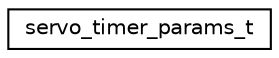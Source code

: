 digraph "Graphical Class Hierarchy"
{
 // LATEX_PDF_SIZE
  edge [fontname="Helvetica",fontsize="10",labelfontname="Helvetica",labelfontsize="10"];
  node [fontname="Helvetica",fontsize="10",shape=record];
  rankdir="LR";
  Node0 [label="servo_timer_params_t",height=0.2,width=0.4,color="black", fillcolor="white", style="filled",URL="$structservo__timer__params__t.html",tooltip="Timer configuration parameters for a servos."];
}
